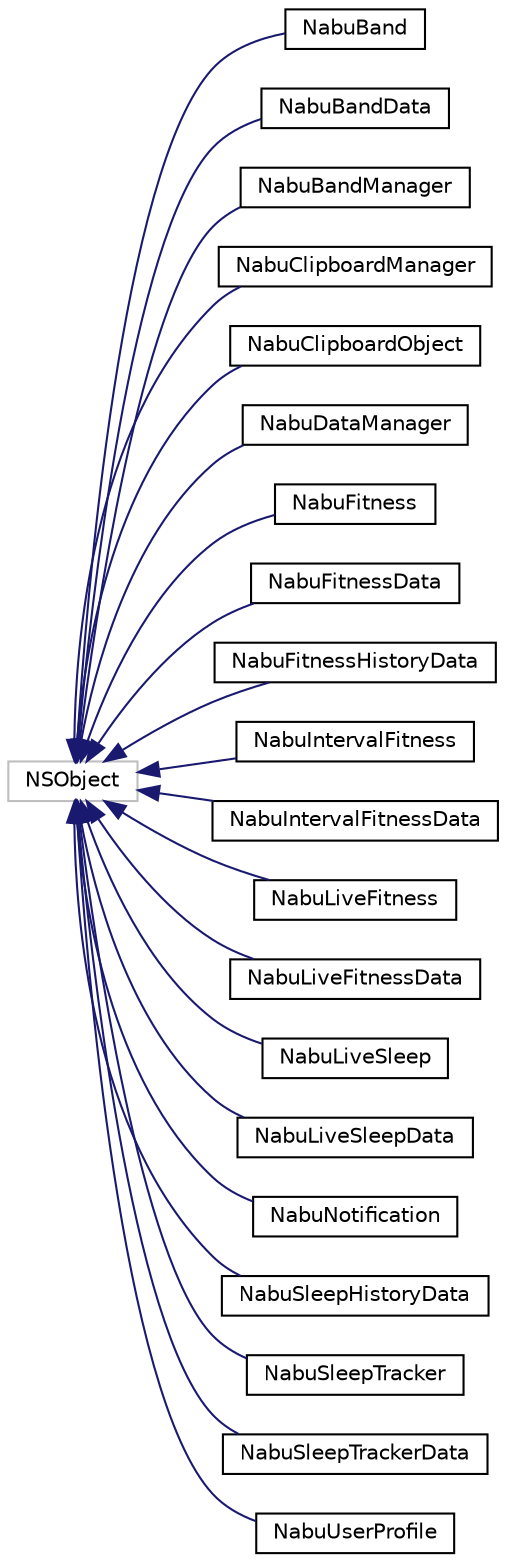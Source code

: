 digraph "Graphical Class Hierarchy"
{
  edge [fontname="Helvetica",fontsize="10",labelfontname="Helvetica",labelfontsize="10"];
  node [fontname="Helvetica",fontsize="10",shape=record];
  rankdir="LR";
  Node1 [label="NSObject",height=0.2,width=0.4,color="grey75", fillcolor="white", style="filled"];
  Node1 -> Node2 [dir="back",color="midnightblue",fontsize="10",style="solid",fontname="Helvetica"];
  Node2 [label="NabuBand",height=0.2,width=0.4,color="black", fillcolor="white", style="filled",URL="$interface_nabu_band.html"];
  Node1 -> Node3 [dir="back",color="midnightblue",fontsize="10",style="solid",fontname="Helvetica"];
  Node3 [label="NabuBandData",height=0.2,width=0.4,color="black", fillcolor="white", style="filled",URL="$interface_nabu_band_data.html"];
  Node1 -> Node4 [dir="back",color="midnightblue",fontsize="10",style="solid",fontname="Helvetica"];
  Node4 [label="NabuBandManager",height=0.2,width=0.4,color="black", fillcolor="white", style="filled",URL="$interface_nabu_band_manager.html"];
  Node1 -> Node5 [dir="back",color="midnightblue",fontsize="10",style="solid",fontname="Helvetica"];
  Node5 [label="NabuClipboardManager",height=0.2,width=0.4,color="black", fillcolor="white", style="filled",URL="$interface_nabu_clipboard_manager.html"];
  Node1 -> Node6 [dir="back",color="midnightblue",fontsize="10",style="solid",fontname="Helvetica"];
  Node6 [label="NabuClipboardObject",height=0.2,width=0.4,color="black", fillcolor="white", style="filled",URL="$interface_nabu_clipboard_object.html"];
  Node1 -> Node7 [dir="back",color="midnightblue",fontsize="10",style="solid",fontname="Helvetica"];
  Node7 [label="NabuDataManager",height=0.2,width=0.4,color="black", fillcolor="white", style="filled",URL="$interface_nabu_data_manager.html"];
  Node1 -> Node8 [dir="back",color="midnightblue",fontsize="10",style="solid",fontname="Helvetica"];
  Node8 [label="NabuFitness",height=0.2,width=0.4,color="black", fillcolor="white", style="filled",URL="$interface_nabu_fitness.html"];
  Node1 -> Node9 [dir="back",color="midnightblue",fontsize="10",style="solid",fontname="Helvetica"];
  Node9 [label="NabuFitnessData",height=0.2,width=0.4,color="black", fillcolor="white", style="filled",URL="$interface_nabu_fitness_data.html"];
  Node1 -> Node10 [dir="back",color="midnightblue",fontsize="10",style="solid",fontname="Helvetica"];
  Node10 [label="NabuFitnessHistoryData",height=0.2,width=0.4,color="black", fillcolor="white", style="filled",URL="$interface_nabu_fitness_history_data.html"];
  Node1 -> Node11 [dir="back",color="midnightblue",fontsize="10",style="solid",fontname="Helvetica"];
  Node11 [label="NabuIntervalFitness",height=0.2,width=0.4,color="black", fillcolor="white", style="filled",URL="$interface_nabu_interval_fitness.html"];
  Node1 -> Node12 [dir="back",color="midnightblue",fontsize="10",style="solid",fontname="Helvetica"];
  Node12 [label="NabuIntervalFitnessData",height=0.2,width=0.4,color="black", fillcolor="white", style="filled",URL="$interface_nabu_interval_fitness_data.html"];
  Node1 -> Node13 [dir="back",color="midnightblue",fontsize="10",style="solid",fontname="Helvetica"];
  Node13 [label="NabuLiveFitness",height=0.2,width=0.4,color="black", fillcolor="white", style="filled",URL="$interface_nabu_live_fitness.html"];
  Node1 -> Node14 [dir="back",color="midnightblue",fontsize="10",style="solid",fontname="Helvetica"];
  Node14 [label="NabuLiveFitnessData",height=0.2,width=0.4,color="black", fillcolor="white", style="filled",URL="$interface_nabu_live_fitness_data.html"];
  Node1 -> Node15 [dir="back",color="midnightblue",fontsize="10",style="solid",fontname="Helvetica"];
  Node15 [label="NabuLiveSleep",height=0.2,width=0.4,color="black", fillcolor="white", style="filled",URL="$interface_nabu_live_sleep.html"];
  Node1 -> Node16 [dir="back",color="midnightblue",fontsize="10",style="solid",fontname="Helvetica"];
  Node16 [label="NabuLiveSleepData",height=0.2,width=0.4,color="black", fillcolor="white", style="filled",URL="$interface_nabu_live_sleep_data.html"];
  Node1 -> Node17 [dir="back",color="midnightblue",fontsize="10",style="solid",fontname="Helvetica"];
  Node17 [label="NabuNotification",height=0.2,width=0.4,color="black", fillcolor="white", style="filled",URL="$interface_nabu_notification.html"];
  Node1 -> Node18 [dir="back",color="midnightblue",fontsize="10",style="solid",fontname="Helvetica"];
  Node18 [label="NabuSleepHistoryData",height=0.2,width=0.4,color="black", fillcolor="white", style="filled",URL="$interface_nabu_sleep_history_data.html"];
  Node1 -> Node19 [dir="back",color="midnightblue",fontsize="10",style="solid",fontname="Helvetica"];
  Node19 [label="NabuSleepTracker",height=0.2,width=0.4,color="black", fillcolor="white", style="filled",URL="$interface_nabu_sleep_tracker.html"];
  Node1 -> Node20 [dir="back",color="midnightblue",fontsize="10",style="solid",fontname="Helvetica"];
  Node20 [label="NabuSleepTrackerData",height=0.2,width=0.4,color="black", fillcolor="white", style="filled",URL="$interface_nabu_sleep_tracker_data.html"];
  Node1 -> Node21 [dir="back",color="midnightblue",fontsize="10",style="solid",fontname="Helvetica"];
  Node21 [label="NabuUserProfile",height=0.2,width=0.4,color="black", fillcolor="white", style="filled",URL="$interface_nabu_user_profile.html"];
}
